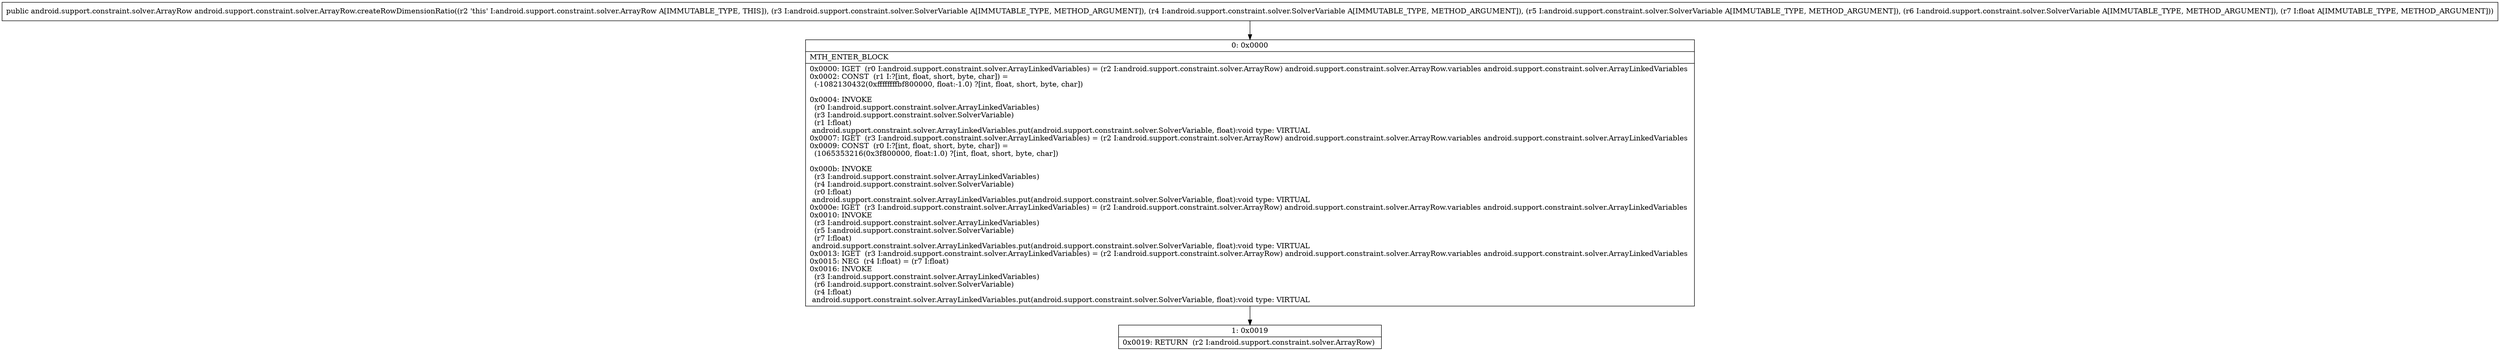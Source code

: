 digraph "CFG forandroid.support.constraint.solver.ArrayRow.createRowDimensionRatio(Landroid\/support\/constraint\/solver\/SolverVariable;Landroid\/support\/constraint\/solver\/SolverVariable;Landroid\/support\/constraint\/solver\/SolverVariable;Landroid\/support\/constraint\/solver\/SolverVariable;F)Landroid\/support\/constraint\/solver\/ArrayRow;" {
Node_0 [shape=record,label="{0\:\ 0x0000|MTH_ENTER_BLOCK\l|0x0000: IGET  (r0 I:android.support.constraint.solver.ArrayLinkedVariables) = (r2 I:android.support.constraint.solver.ArrayRow) android.support.constraint.solver.ArrayRow.variables android.support.constraint.solver.ArrayLinkedVariables \l0x0002: CONST  (r1 I:?[int, float, short, byte, char]) = \l  (\-1082130432(0xffffffffbf800000, float:\-1.0) ?[int, float, short, byte, char])\l \l0x0004: INVOKE  \l  (r0 I:android.support.constraint.solver.ArrayLinkedVariables)\l  (r3 I:android.support.constraint.solver.SolverVariable)\l  (r1 I:float)\l android.support.constraint.solver.ArrayLinkedVariables.put(android.support.constraint.solver.SolverVariable, float):void type: VIRTUAL \l0x0007: IGET  (r3 I:android.support.constraint.solver.ArrayLinkedVariables) = (r2 I:android.support.constraint.solver.ArrayRow) android.support.constraint.solver.ArrayRow.variables android.support.constraint.solver.ArrayLinkedVariables \l0x0009: CONST  (r0 I:?[int, float, short, byte, char]) = \l  (1065353216(0x3f800000, float:1.0) ?[int, float, short, byte, char])\l \l0x000b: INVOKE  \l  (r3 I:android.support.constraint.solver.ArrayLinkedVariables)\l  (r4 I:android.support.constraint.solver.SolverVariable)\l  (r0 I:float)\l android.support.constraint.solver.ArrayLinkedVariables.put(android.support.constraint.solver.SolverVariable, float):void type: VIRTUAL \l0x000e: IGET  (r3 I:android.support.constraint.solver.ArrayLinkedVariables) = (r2 I:android.support.constraint.solver.ArrayRow) android.support.constraint.solver.ArrayRow.variables android.support.constraint.solver.ArrayLinkedVariables \l0x0010: INVOKE  \l  (r3 I:android.support.constraint.solver.ArrayLinkedVariables)\l  (r5 I:android.support.constraint.solver.SolverVariable)\l  (r7 I:float)\l android.support.constraint.solver.ArrayLinkedVariables.put(android.support.constraint.solver.SolverVariable, float):void type: VIRTUAL \l0x0013: IGET  (r3 I:android.support.constraint.solver.ArrayLinkedVariables) = (r2 I:android.support.constraint.solver.ArrayRow) android.support.constraint.solver.ArrayRow.variables android.support.constraint.solver.ArrayLinkedVariables \l0x0015: NEG  (r4 I:float) = (r7 I:float) \l0x0016: INVOKE  \l  (r3 I:android.support.constraint.solver.ArrayLinkedVariables)\l  (r6 I:android.support.constraint.solver.SolverVariable)\l  (r4 I:float)\l android.support.constraint.solver.ArrayLinkedVariables.put(android.support.constraint.solver.SolverVariable, float):void type: VIRTUAL \l}"];
Node_1 [shape=record,label="{1\:\ 0x0019|0x0019: RETURN  (r2 I:android.support.constraint.solver.ArrayRow) \l}"];
MethodNode[shape=record,label="{public android.support.constraint.solver.ArrayRow android.support.constraint.solver.ArrayRow.createRowDimensionRatio((r2 'this' I:android.support.constraint.solver.ArrayRow A[IMMUTABLE_TYPE, THIS]), (r3 I:android.support.constraint.solver.SolverVariable A[IMMUTABLE_TYPE, METHOD_ARGUMENT]), (r4 I:android.support.constraint.solver.SolverVariable A[IMMUTABLE_TYPE, METHOD_ARGUMENT]), (r5 I:android.support.constraint.solver.SolverVariable A[IMMUTABLE_TYPE, METHOD_ARGUMENT]), (r6 I:android.support.constraint.solver.SolverVariable A[IMMUTABLE_TYPE, METHOD_ARGUMENT]), (r7 I:float A[IMMUTABLE_TYPE, METHOD_ARGUMENT])) }"];
MethodNode -> Node_0;
Node_0 -> Node_1;
}

